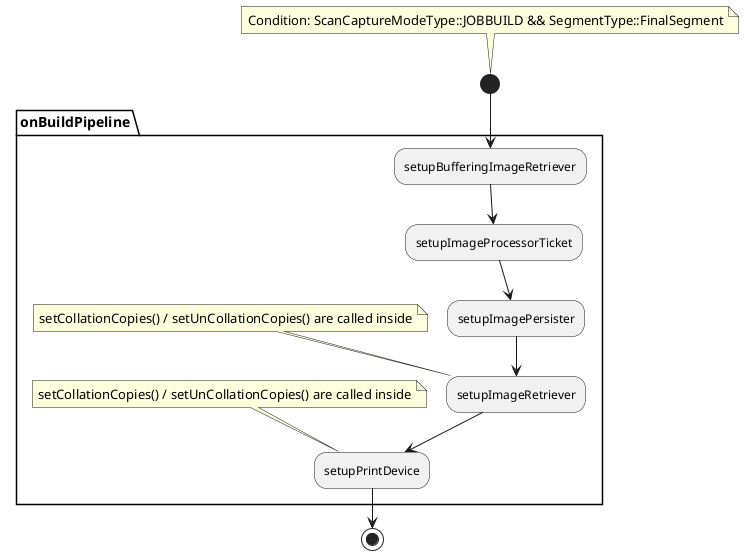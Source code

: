 @startuml
note top
    Condition: ScanCaptureModeType::JOBBUILD && SegmentType::FinalSegment
end note

partition "onBuildPipeline"{

(*) --> setupBufferingImageRetriever
    --> setupImageProcessorTicket
    --> setupImagePersister
    --> setupImageRetriever
    note top
        setCollationCopies() / setUnCollationCopies() are called inside
    end note
    --> setupPrintDevice
    note top
        setCollationCopies() / setUnCollationCopies() are called inside
    end note
}

--> (*)
@enduml
